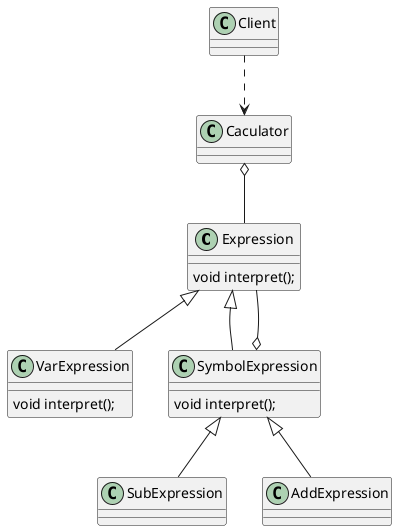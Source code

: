 @startuml
'https://plantuml.com/class-diagram
/'解释器'/
class Expression{
    void interpret();
}
/'变量解释器--（终结符解释器）'/
class VarExpression{
    void interpret();
}
/'符号解释器--（非终结符解释器）'/
class SymbolExpression{
    void interpret();
}
/'继承'/
Expression<|--VarExpression
Expression<|--SymbolExpression
/'聚合：'/
SymbolExpression o-- Expression

/'减法解释器'/
class SubExpression{
}
/'加法解释器'/
class AddExpression{

}
/'继承符号解释器'/
SymbolExpression <|--SubExpression
SymbolExpression <|--AddExpression


/'计算器类'/
class Caculator{
}
Caculator o-- Expression

/'客户端'/
class Client{
}

/'依赖（使用）'/
Client ..> Caculator


/'会使用到栈，stack
    1:设计模式
    2：程序本身的逻辑
'/

@enduml